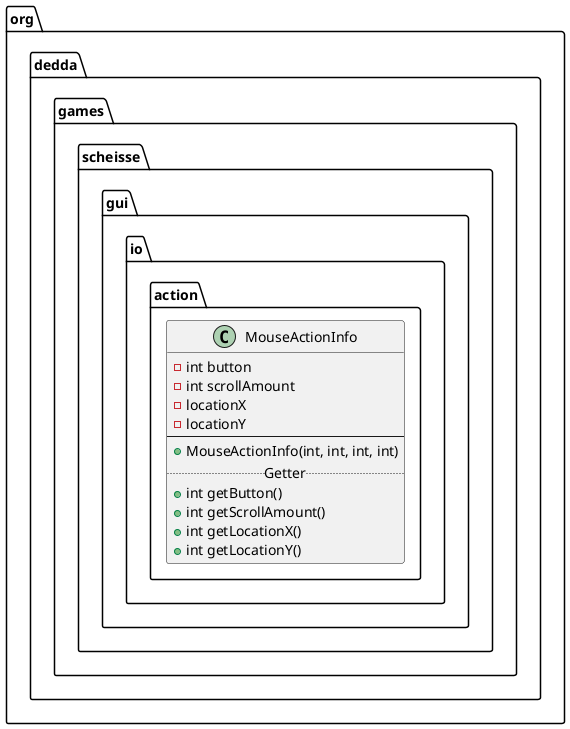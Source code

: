 @startuml
class org.dedda.games.scheisse.gui.io.action.MouseActionInfo{
    - int button
    - int scrollAmount
    - locationX
    - locationY
    --
    + MouseActionInfo(int, int, int, int)
    .. Getter ..
    + int getButton()
    + int getScrollAmount()
    + int getLocationX()
    + int getLocationY()
}
@enduml
